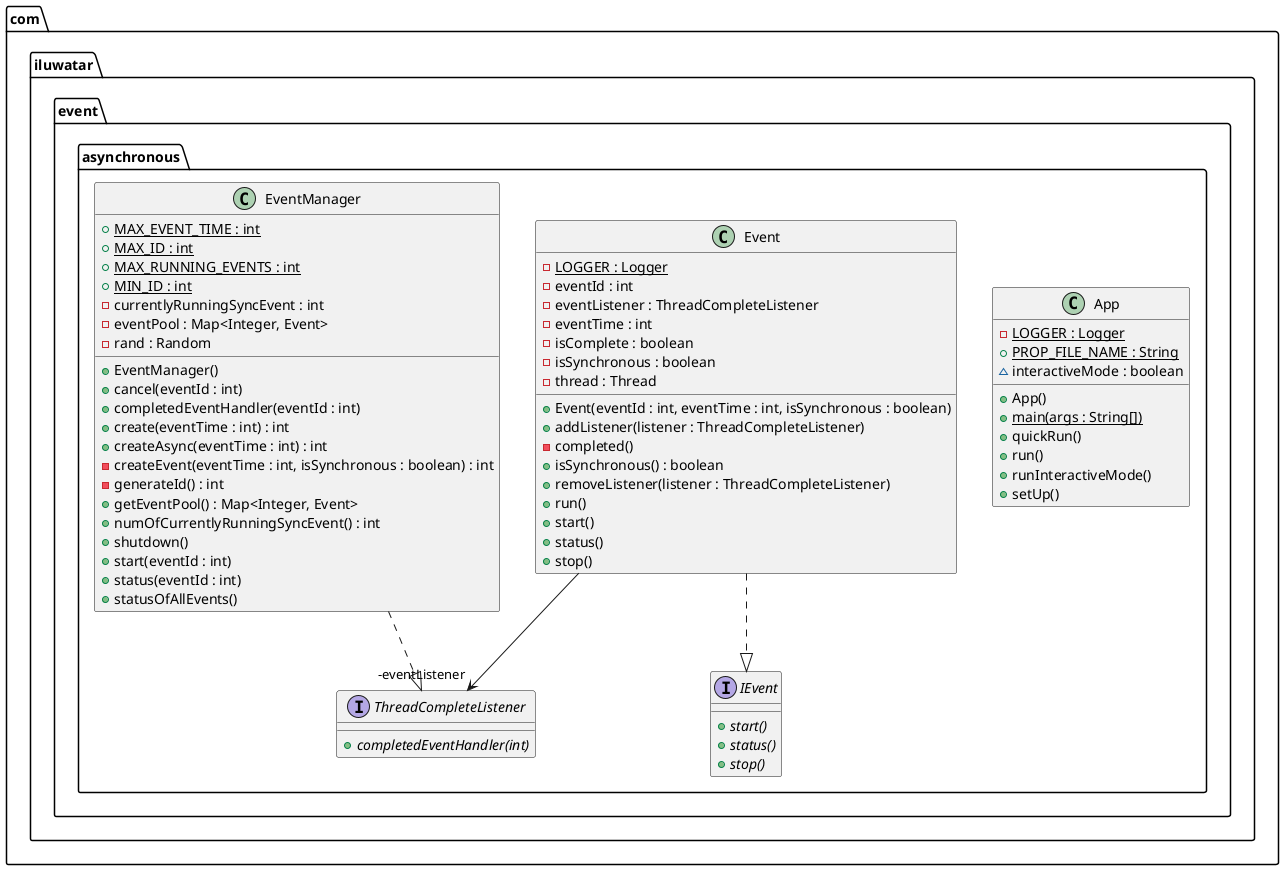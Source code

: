 @startuml
package com.iluwatar.event.asynchronous {
  class App {
    - LOGGER : Logger {static}
    + PROP_FILE_NAME : String {static}
    ~ interactiveMode : boolean
    + App()
    + main(args : String[]) {static}
    + quickRun()
    + run()
    + runInteractiveMode()
    + setUp()
  }
  class Event {
    - LOGGER : Logger {static}
    - eventId : int
    - eventListener : ThreadCompleteListener
    - eventTime : int
    - isComplete : boolean
    - isSynchronous : boolean
    - thread : Thread
    + Event(eventId : int, eventTime : int, isSynchronous : boolean)
    + addListener(listener : ThreadCompleteListener)
    - completed()
    + isSynchronous() : boolean
    + removeListener(listener : ThreadCompleteListener)
    + run()
    + start()
    + status()
    + stop()
  }
  class EventManager {
    + MAX_EVENT_TIME : int {static}
    + MAX_ID : int {static}
    + MAX_RUNNING_EVENTS : int {static}
    + MIN_ID : int {static}
    - currentlyRunningSyncEvent : int
    - eventPool : Map<Integer, Event>
    - rand : Random
    + EventManager()
    + cancel(eventId : int)
    + completedEventHandler(eventId : int)
    + create(eventTime : int) : int
    + createAsync(eventTime : int) : int
    - createEvent(eventTime : int, isSynchronous : boolean) : int
    - generateId() : int
    + getEventPool() : Map<Integer, Event>
    + numOfCurrentlyRunningSyncEvent() : int
    + shutdown()
    + start(eventId : int)
    + status(eventId : int)
    + statusOfAllEvents()
  }
  interface IEvent {
    + start() {abstract}
    + status() {abstract}
    + stop() {abstract}
  }
  interface ThreadCompleteListener {
    + completedEventHandler(int) {abstract}
  }
}
Event -->  "-eventListener" ThreadCompleteListener
Event ..|> IEvent 
EventManager ..|> ThreadCompleteListener 
@enduml